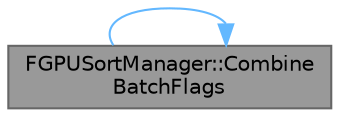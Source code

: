 digraph "FGPUSortManager::CombineBatchFlags"
{
 // INTERACTIVE_SVG=YES
 // LATEX_PDF_SIZE
  bgcolor="transparent";
  edge [fontname=Helvetica,fontsize=10,labelfontname=Helvetica,labelfontsize=10];
  node [fontname=Helvetica,fontsize=10,shape=box,height=0.2,width=0.4];
  rankdir="LR";
  Node1 [id="Node000001",label="FGPUSortManager::Combine\lBatchFlags",height=0.2,width=0.4,color="gray40", fillcolor="grey60", style="filled", fontcolor="black",tooltip="Update a batch flags after adding a task into it."];
  Node1 -> Node1 [id="edge1_Node000001_Node000001",color="steelblue1",style="solid",tooltip=" "];
}
